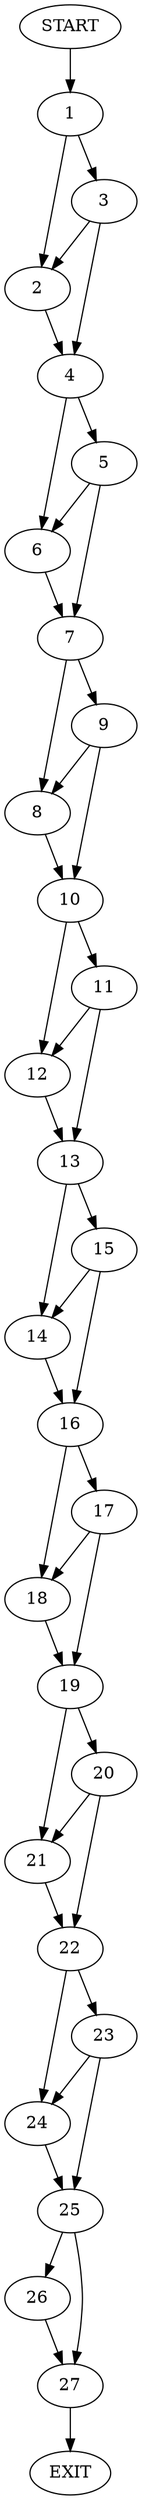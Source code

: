 digraph {
0 [label="START"]
28 [label="EXIT"]
0 -> 1
1 -> 2
1 -> 3
3 -> 2
3 -> 4
2 -> 4
4 -> 5
4 -> 6
6 -> 7
5 -> 7
5 -> 6
7 -> 8
7 -> 9
8 -> 10
9 -> 10
9 -> 8
10 -> 11
10 -> 12
11 -> 13
11 -> 12
12 -> 13
13 -> 14
13 -> 15
14 -> 16
15 -> 16
15 -> 14
16 -> 17
16 -> 18
18 -> 19
17 -> 19
17 -> 18
19 -> 20
19 -> 21
21 -> 22
20 -> 22
20 -> 21
22 -> 23
22 -> 24
24 -> 25
23 -> 24
23 -> 25
25 -> 26
25 -> 27
27 -> 28
26 -> 27
}
